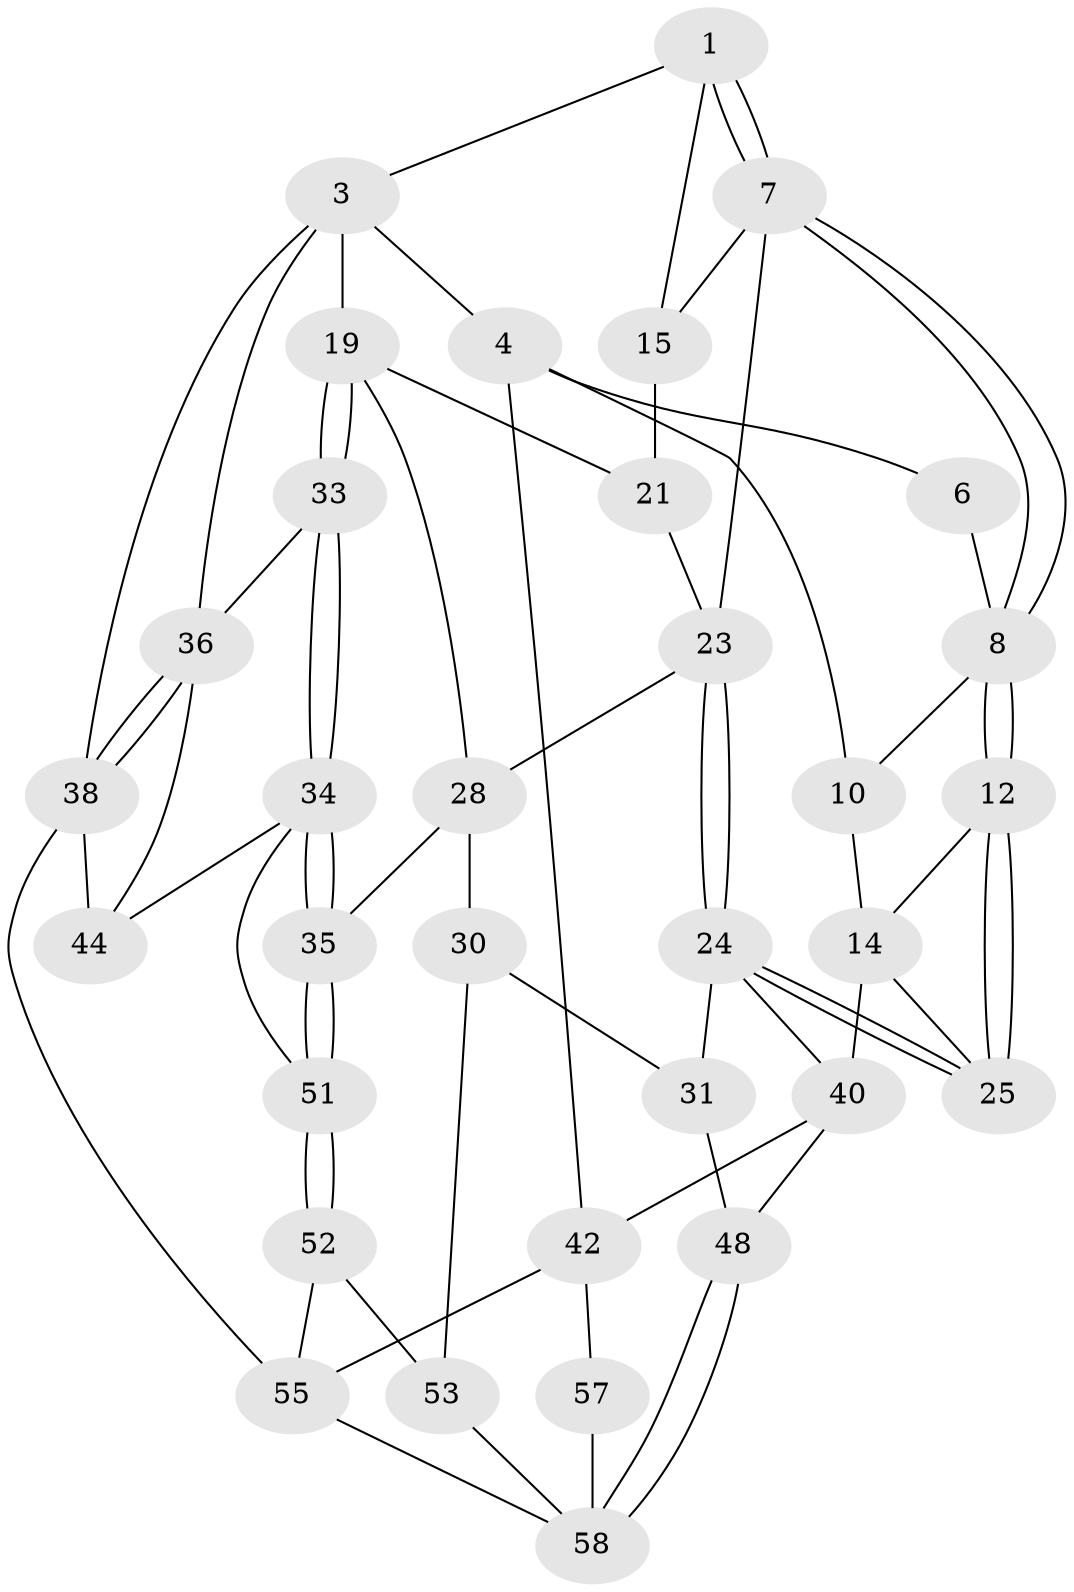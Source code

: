 // Generated by graph-tools (version 1.1) at 2025/52/02/27/25 19:52:38]
// undirected, 33 vertices, 70 edges
graph export_dot {
graph [start="1"]
  node [color=gray90,style=filled];
  1 [pos="+0.3334211268943158+0",super="+2"];
  3 [pos="+1+0",super="+18"];
  4 [pos="+0+0",super="+5"];
  6 [pos="+0.020291820157155905+0"];
  7 [pos="+0.3052627191665454+0.17671863379107378",super="+17"];
  8 [pos="+0.23784560537473448+0.19568085718405498",super="+9"];
  10 [pos="+0.03645827980235724+0.14649221273500637",super="+11"];
  12 [pos="+0.21012593023311027+0.25030810780279666",super="+13"];
  14 [pos="+0+0.4289448643771619",super="+39"];
  15 [pos="+0.5497124786153218+0.1328899704339044",super="+16"];
  19 [pos="+0.8425703954390854+0.4064220784926817",super="+20"];
  21 [pos="+0.5842217488918694+0.2531082833159474",super="+22"];
  23 [pos="+0.4073888546642353+0.41749930525325396",super="+26"];
  24 [pos="+0.27207913633705777+0.550839598753608",super="+32"];
  25 [pos="+0.23535971471822126+0.519230125354509",super="+27"];
  28 [pos="+0.5696500741413744+0.46278831258926145",super="+29"];
  30 [pos="+0.4165535344474342+0.6843994630454021",super="+50"];
  31 [pos="+0.3325368338145337+0.6604967314475507",super="+47"];
  33 [pos="+0.8237716594037708+0.5047119639831276"];
  34 [pos="+0.6208924907023761+0.7080409911544877",super="+45"];
  35 [pos="+0.6097560649469012+0.7113240335095579"];
  36 [pos="+1+0.5402991556214805",super="+37"];
  38 [pos="+1+0.8314605125196367",super="+46"];
  40 [pos="+0.2736518497086524+0.6474713547689933",super="+41"];
  42 [pos="+0+0.6978736593113924",super="+43"];
  44 [pos="+0.8851268669582147+0.7516187179548547"];
  48 [pos="+0.21959513450356924+0.9550480989848952",super="+49"];
  51 [pos="+0.6163368198008792+0.7902028543486186",super="+54"];
  52 [pos="+0.6070559785322576+0.8643845388883274",super="+56"];
  53 [pos="+0.4684406797033092+0.952501934281069"];
  55 [pos="+0.7773845434914016+1",super="+61"];
  57 [pos="+0.0755696341447033+0.7981449435656429",super="+59"];
  58 [pos="+0.11042693144548557+1",super="+60"];
  1 -- 7;
  1 -- 7;
  1 -- 3;
  1 -- 15;
  3 -- 4;
  3 -- 38;
  3 -- 19;
  3 -- 36;
  4 -- 42;
  4 -- 10 [weight=2];
  4 -- 6;
  6 -- 8;
  7 -- 8;
  7 -- 8;
  7 -- 23;
  7 -- 15;
  8 -- 12;
  8 -- 12;
  8 -- 10;
  10 -- 14;
  12 -- 25 [weight=2];
  12 -- 25;
  12 -- 14;
  14 -- 25;
  14 -- 40;
  15 -- 21 [weight=2];
  19 -- 33;
  19 -- 33;
  19 -- 28;
  19 -- 21;
  21 -- 23;
  23 -- 24;
  23 -- 24;
  23 -- 28;
  24 -- 25;
  24 -- 25;
  24 -- 40;
  24 -- 31;
  28 -- 35;
  28 -- 30;
  30 -- 31 [weight=2];
  30 -- 53;
  31 -- 48;
  33 -- 34;
  33 -- 34;
  33 -- 36;
  34 -- 35;
  34 -- 35;
  34 -- 51;
  34 -- 44;
  35 -- 51;
  35 -- 51;
  36 -- 38;
  36 -- 38;
  36 -- 44;
  38 -- 44;
  38 -- 55 [weight=2];
  40 -- 48;
  40 -- 42;
  42 -- 57 [weight=2];
  42 -- 55;
  48 -- 58;
  48 -- 58;
  51 -- 52 [weight=2];
  51 -- 52;
  52 -- 53;
  52 -- 55;
  53 -- 58;
  55 -- 58;
  57 -- 58;
}
